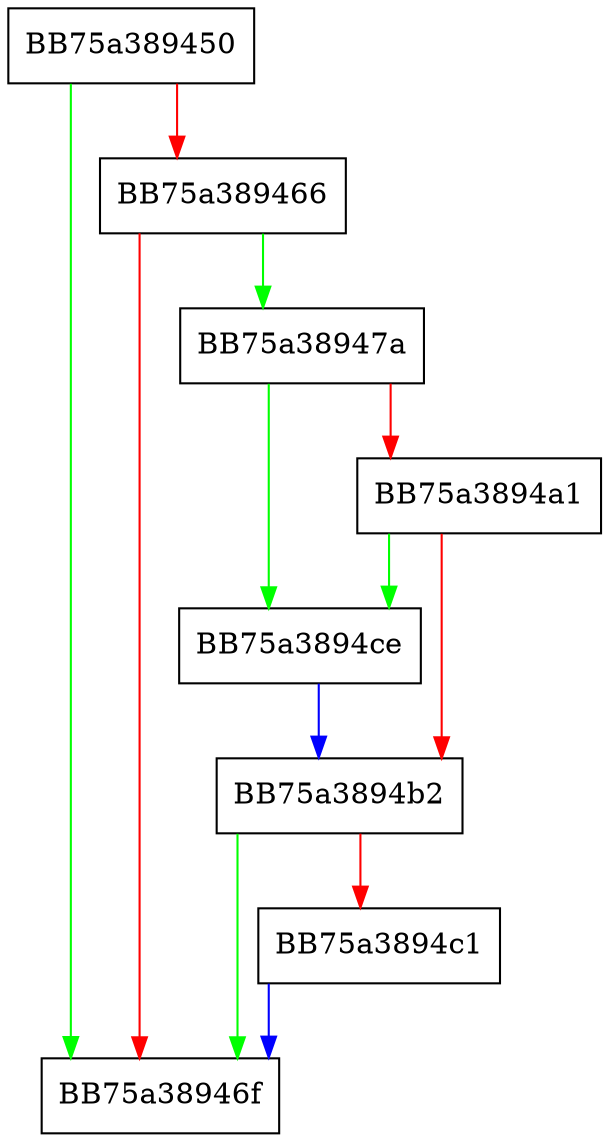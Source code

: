 digraph InitializeSeDebugCheck {
  node [shape="box"];
  graph [splines=ortho];
  BB75a389450 -> BB75a38946f [color="green"];
  BB75a389450 -> BB75a389466 [color="red"];
  BB75a389466 -> BB75a38947a [color="green"];
  BB75a389466 -> BB75a38946f [color="red"];
  BB75a38947a -> BB75a3894ce [color="green"];
  BB75a38947a -> BB75a3894a1 [color="red"];
  BB75a3894a1 -> BB75a3894ce [color="green"];
  BB75a3894a1 -> BB75a3894b2 [color="red"];
  BB75a3894b2 -> BB75a38946f [color="green"];
  BB75a3894b2 -> BB75a3894c1 [color="red"];
  BB75a3894c1 -> BB75a38946f [color="blue"];
  BB75a3894ce -> BB75a3894b2 [color="blue"];
}